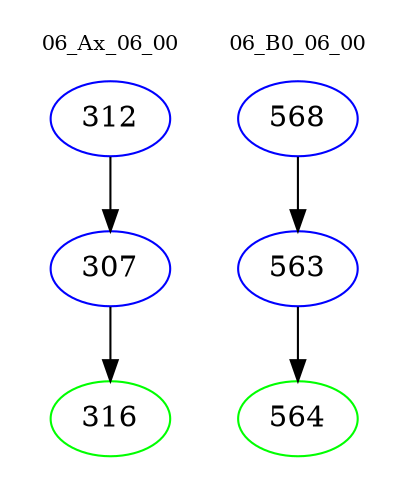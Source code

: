 digraph{
subgraph cluster_0 {
color = white
label = "06_Ax_06_00";
fontsize=10;
T0_312 [label="312", color="blue"]
T0_312 -> T0_307 [color="black"]
T0_307 [label="307", color="blue"]
T0_307 -> T0_316 [color="black"]
T0_316 [label="316", color="green"]
}
subgraph cluster_1 {
color = white
label = "06_B0_06_00";
fontsize=10;
T1_568 [label="568", color="blue"]
T1_568 -> T1_563 [color="black"]
T1_563 [label="563", color="blue"]
T1_563 -> T1_564 [color="black"]
T1_564 [label="564", color="green"]
}
}
